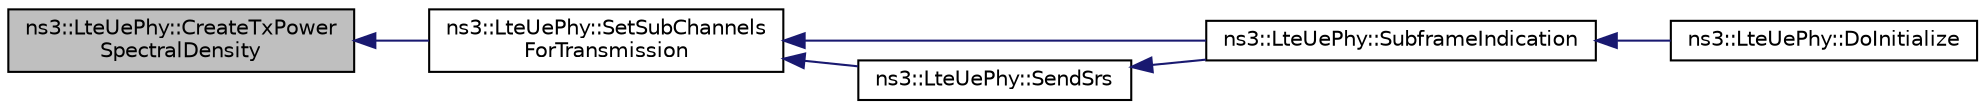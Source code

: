 digraph "ns3::LteUePhy::CreateTxPowerSpectralDensity"
{
  edge [fontname="Helvetica",fontsize="10",labelfontname="Helvetica",labelfontsize="10"];
  node [fontname="Helvetica",fontsize="10",shape=record];
  rankdir="LR";
  Node1 [label="ns3::LteUePhy::CreateTxPower\lSpectralDensity",height=0.2,width=0.4,color="black", fillcolor="grey75", style="filled", fontcolor="black"];
  Node1 -> Node2 [dir="back",color="midnightblue",fontsize="10",style="solid"];
  Node2 [label="ns3::LteUePhy::SetSubChannels\lForTransmission",height=0.2,width=0.4,color="black", fillcolor="white", style="filled",URL="$da/ddd/classns3_1_1LteUePhy.html#a0b004ef45d225a8cf75647db08aeab9b",tooltip="Set a list of sub channels to use in TX. "];
  Node2 -> Node3 [dir="back",color="midnightblue",fontsize="10",style="solid"];
  Node3 [label="ns3::LteUePhy::SubframeIndication",height=0.2,width=0.4,color="black", fillcolor="white", style="filled",URL="$da/ddd/classns3_1_1LteUePhy.html#a65c18191859a190cbd880175e2ffeac3",tooltip="trigger from eNB the start from a new frame "];
  Node3 -> Node4 [dir="back",color="midnightblue",fontsize="10",style="solid"];
  Node4 [label="ns3::LteUePhy::DoInitialize",height=0.2,width=0.4,color="black", fillcolor="white", style="filled",URL="$da/ddd/classns3_1_1LteUePhy.html#a09daf3f8475e2e1c4639b552d5381d7a"];
  Node2 -> Node5 [dir="back",color="midnightblue",fontsize="10",style="solid"];
  Node5 [label="ns3::LteUePhy::SendSrs",height=0.2,width=0.4,color="black", fillcolor="white", style="filled",URL="$da/ddd/classns3_1_1LteUePhy.html#af5e670e16b13fbb9368f75bedf199067",tooltip="Send the SRS signal in the last symbols of the frame. "];
  Node5 -> Node3 [dir="back",color="midnightblue",fontsize="10",style="solid"];
}
